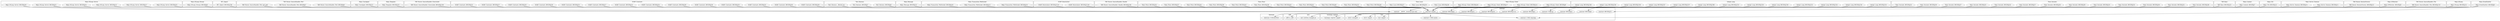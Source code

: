 digraph {
graph [overlap=false]
subgraph cluster_Mojo_IOLoop_Server {
	label="Mojo::IOLoop::Server";
	"Mojo::IOLoop::Server::BEGIN@25";
	"Mojo::IOLoop::Server::BEGIN@17";
	"Mojo::IOLoop::Server::BEGIN@21";
	"Mojo::IOLoop::Server::BEGIN@20";
	"Mojo::IOLoop::Server::BEGIN@12";
	"Mojo::IOLoop::Server::BEGIN@51";
}
subgraph cluster_Internals {
	label="Internals";
	"Internals::SvREADONLY";
}
subgraph cluster_Mojo_IOLoop_Stream {
	label="Mojo::IOLoop::Stream";
	"Mojo::IOLoop::Stream::BEGIN@8";
}
subgraph cluster_IPC_Open3 {
	label="IPC::Open3";
	"IPC::Open3::BEGIN@194";
}
subgraph cluster_TAP_Parser_SourceHandler_Perl {
	label="TAP::Parser::SourceHandler::Perl";
	"TAP::Parser::SourceHandler::Perl::get_perl";
	"TAP::Parser::SourceHandler::Perl::BEGIN@8";
	"TAP::Parser::SourceHandler::Perl::BEGIN@7";
}
subgraph cluster_Mojo_UserAgent {
	label="Mojo::UserAgent";
	"Mojo::UserAgent::BEGIN@13";
}
subgraph cluster_vars {
	label="vars";
	"vars::import";
}
subgraph cluster_strict {
	label="strict";
	"strict::import";
	"strict::unimport";
}
subgraph cluster_Mojo_Template {
	label="Mojo::Template";
	"Mojo::Template::BEGIN@10";
}
subgraph cluster_TAP_Parser_SourceHandler_Executable {
	label="TAP::Parser::SourceHandler::Executable";
	"TAP::Parser::SourceHandler::Executable::BEGIN@138";
}
subgraph cluster_SOAP_Constants {
	label="SOAP::Constants";
	"SOAP::Constants::BEGIN@20";
	"SOAP::Constants::BEGIN@18";
	"SOAP::Constants::BEGIN@27";
	"SOAP::Constants::BEGIN@21";
	"SOAP::Constants::BEGIN@28";
	"SOAP::Constants::BEGIN@30";
	"SOAP::Constants::BEGIN@25";
	"SOAP::Constants::BEGIN@19";
	"SOAP::Constants::BEGIN@26";
	"SOAP::Constants::BEGIN@29";
	"SOAP::Constants::BEGIN@24";
	"SOAP::Constants::BEGIN@22";
	"SOAP::Constants::BEGIN@17";
	"SOAP::Constants::BEGIN@23";
}
subgraph cluster_Mojo_EventEmitter {
	label="Mojo::EventEmitter";
	"Mojo::EventEmitter::BEGIN@6";
}
subgraph cluster_Test_Harness {
	label="Test::Harness";
	"Test::Harness::BEGIN@8";
	"Test::Harness::BEGIN@7";
	"Test::Harness::_filtered_inc";
}
subgraph cluster_Mojo_Message {
	label="Mojo::Message";
	"Mojo::Message::BEGIN@15";
}
subgraph cluster_constant {
	label="constant";
	"constant::import";
	"constant::BEGIN@4";
	"constant::__ANON__[constant.pm:142]";
	"constant::BEGIN@3";
	"constant::BEGIN@114";
	"constant::BEGIN@25";
	"constant::BEGIN@29";
	"constant::BEGIN@52";
	"constant::CORE:regcomp";
	"constant::CORE:qr";
	"constant::BEGIN@2";
	"constant::CORE:match";
	"constant::BEGIN@6";
}
subgraph cluster_utf8 {
	label="utf8";
	"utf8::is_utf8";
}
subgraph cluster_Mojo_Transaction_WebSocket {
	label="Mojo::Transaction::WebSocket";
	"Mojo::Transaction::WebSocket::BEGIN@10";
	"Mojo::Transaction::WebSocket::BEGIN@13";
	"Mojo::Transaction::WebSocket::BEGIN@16";
}
subgraph cluster_mro {
	label="mro";
	"mro::method_changed_in";
}
subgraph cluster_SOAP_Deserializer {
	label="SOAP::Deserializer";
	"SOAP::Deserializer::BEGIN@2126";
	"SOAP::Deserializer::BEGIN@2125";
}
subgraph cluster_TAP_Parser_SourceHandler_Handle {
	label="TAP::Parser::SourceHandler::Handle";
	"TAP::Parser::SourceHandler::Handle::BEGIN@104";
}
subgraph cluster_Time_Piece {
	label="Time::Piece";
	"Time::Piece::BEGIN@35";
	"Time::Piece::BEGIN@40";
	"Time::Piece::BEGIN@41";
	"Time::Piece::BEGIN@43";
	"Time::Piece::BEGIN@38";
	"Time::Piece::BEGIN@42";
	"Time::Piece::BEGIN@39";
	"Time::Piece::BEGIN@44";
	"Time::Piece::BEGIN@37";
	"Time::Piece::BEGIN@34";
	"Time::Piece::BEGIN@36";
}
subgraph cluster_Time_Local {
	label="Time::Local";
	"Time::Local::BEGIN@28";
	"Time::Local::BEGIN@29";
	"Time::Local::BEGIN@27";
}
subgraph cluster_Mojo_IOLoop_Client {
	label="Mojo::IOLoop::Client";
	"Mojo::IOLoop::Client::BEGIN@17";
	"Mojo::IOLoop::Client::BEGIN@9";
	"Mojo::IOLoop::Client::BEGIN@18";
	"Mojo::IOLoop::Client::BEGIN@14";
}
subgraph cluster_Getopt_Long {
	label="Getopt::Long";
	"Getopt::Long::BEGIN@222";
	"Getopt::Long::BEGIN@228";
	"Getopt::Long::BEGIN@220";
	"Getopt::Long::BEGIN@223";
	"Getopt::Long::BEGIN@208";
	"Getopt::Long::BEGIN@237";
	"Getopt::Long::BEGIN@247";
	"Getopt::Long::BEGIN@229";
	"Getopt::Long::BEGIN@226";
	"Getopt::Long::BEGIN@236";
	"Getopt::Long::BEGIN@225";
	"Getopt::Long::BEGIN@218";
	"Getopt::Long::BEGIN@224";
}
subgraph cluster_Time_Seconds {
	label="Time::Seconds";
	"Time::Seconds::BEGIN@33";
	"Time::Seconds::BEGIN@23";
	"Time::Seconds::BEGIN@30";
	"Time::Seconds::BEGIN@28";
	"Time::Seconds::BEGIN@27";
	"Time::Seconds::BEGIN@32";
	"Time::Seconds::BEGIN@25";
	"Time::Seconds::BEGIN@37";
	"Time::Seconds::BEGIN@29";
	"Time::Seconds::BEGIN@31";
	"Time::Seconds::BEGIN@36";
	"Time::Seconds::BEGIN@24";
	"Time::Seconds::BEGIN@26";
}
subgraph cluster_TAP_Base {
	label="TAP::Base";
	"TAP::Base::BEGIN@23";
}
subgraph cluster_Mojo_Content {
	label="Mojo::Content";
	"Mojo::Content::BEGIN@7";
}
subgraph cluster_Mojo_Util {
	label="Mojo::Util";
	"Mojo::Util::BEGIN@11";
}
subgraph cluster_Mojo_Server_Daemon {
	label="Mojo::Server::Daemon";
	"Mojo::Server::Daemon::BEGIN@11";
	"Mojo::Server::Daemon::BEGIN@15";
}
subgraph cluster_TAP_Parser_IteratorFactory {
	label="TAP::Parser::IteratorFactory";
	"TAP::Parser::IteratorFactory::BEGIN@13";
}
subgraph cluster_warnings_register {
	label="warnings::register";
	"warnings::register::import";
}
subgraph cluster_Mojo_IOWatcher {
	label="Mojo::IOWatcher";
	"Mojo::IOWatcher::BEGIN@9";
}
subgraph cluster_TAP_Parser_SourceHandler_File {
	label="TAP::Parser::SourceHandler::File";
	"TAP::Parser::SourceHandler::File::BEGIN@110";
}
subgraph cluster_Mojo_IOLoop {
	label="Mojo::IOLoop";
	"Mojo::IOLoop::BEGIN@14";
}
"constant::import" -> "mro::method_changed_in";
"TAP::Parser::SourceHandler::Perl::get_perl" -> "constant::__ANON__[constant.pm:142]";
"Mojo::IOLoop::Server::BEGIN@20" -> "constant::__ANON__[constant.pm:142]";
"Mojo::IOLoop::Server::BEGIN@21" -> "constant::__ANON__[constant.pm:142]";
"Mojo::IOLoop::Client::BEGIN@17" -> "constant::__ANON__[constant.pm:142]";
"Mojo::IOLoop::Client::BEGIN@18" -> "constant::__ANON__[constant.pm:142]";
"Test::Harness::_filtered_inc" -> "constant::__ANON__[constant.pm:142]";
"constant::import" -> "constant::CORE:regcomp";
"Mojo::EventEmitter::BEGIN@6" -> "constant::CORE:regcomp";
"constant::import" -> "Internals::SvREADONLY";
"Mojo::EventEmitter::BEGIN@6" -> "constant::BEGIN@52";
"Mojo::EventEmitter::BEGIN@6" -> "constant::BEGIN@25";
"Mojo::EventEmitter::BEGIN@6" -> "constant::BEGIN@114";
"constant::BEGIN@4" -> "warnings::register::import";
"Mojo::EventEmitter::BEGIN@6" -> "constant::BEGIN@29";
"Mojo::EventEmitter::BEGIN@6" -> "constant::BEGIN@2";
"Mojo::EventEmitter::BEGIN@6" -> "constant::BEGIN@4";
"Mojo::EventEmitter::BEGIN@6" -> "constant::BEGIN@6";
"Time::Piece::BEGIN@40" -> "constant::import";
"Getopt::Long::BEGIN@220" -> "constant::import";
"Time::Piece::BEGIN@41" -> "constant::import";
"Time::Seconds::BEGIN@28" -> "constant::import";
"Mojo::UserAgent::BEGIN@13" -> "constant::import";
"Time::Piece::BEGIN@39" -> "constant::import";
"SOAP::Constants::BEGIN@28" -> "constant::import";
"Mojo::IOLoop::Stream::BEGIN@8" -> "constant::import";
"Mojo::Transaction::WebSocket::BEGIN@16" -> "constant::import";
"SOAP::Constants::BEGIN@19" -> "constant::import";
"Getopt::Long::BEGIN@225" -> "constant::import";
"Time::Piece::BEGIN@34" -> "constant::import";
"Time::Seconds::BEGIN@29" -> "constant::import";
"Test::Harness::BEGIN@7" -> "constant::import";
"Time::Seconds::BEGIN@36" -> "constant::import";
"Time::Piece::BEGIN@35" -> "constant::import";
"Mojo::IOLoop::Server::BEGIN@12" -> "constant::import";
"Time::Seconds::BEGIN@30" -> "constant::import";
"Getopt::Long::BEGIN@247" -> "constant::import";
"Time::Piece::BEGIN@38" -> "constant::import";
"TAP::Parser::SourceHandler::Handle::BEGIN@104" -> "constant::import";
"Time::Seconds::BEGIN@27" -> "constant::import";
"Time::Seconds::BEGIN@32" -> "constant::import";
"Time::Seconds::BEGIN@25" -> "constant::import";
"Mojo::IOLoop::Client::BEGIN@9" -> "constant::import";
"Time::Local::BEGIN@27" -> "constant::import";
"TAP::Parser::SourceHandler::Perl::BEGIN@7" -> "constant::import";
"Time::Seconds::BEGIN@26" -> "constant::import";
"Mojo::IOLoop::Server::BEGIN@21" -> "constant::import";
"TAP::Parser::SourceHandler::File::BEGIN@110" -> "constant::import";
"Getopt::Long::BEGIN@237" -> "constant::import";
"Mojo::IOLoop::Server::BEGIN@51" -> "constant::import";
"Getopt::Long::BEGIN@236" -> "constant::import";
"Mojo::Transaction::WebSocket::BEGIN@10" -> "constant::import";
"Time::Seconds::BEGIN@31" -> "constant::import";
"SOAP::Constants::BEGIN@23" -> "constant::import";
"Mojo::IOLoop::Client::BEGIN@14" -> "constant::import";
"SOAP::Constants::BEGIN@20" -> "constant::import";
"Mojo::EventEmitter::BEGIN@6" -> "constant::import";
"TAP::Parser::IteratorFactory::BEGIN@13" -> "constant::import";
"SOAP::Constants::BEGIN@21" -> "constant::import";
"SOAP::Constants::BEGIN@29" -> "constant::import";
"SOAP::Constants::BEGIN@24" -> "constant::import";
"Getopt::Long::BEGIN@224" -> "constant::import";
"Time::Seconds::BEGIN@24" -> "constant::import";
"Mojo::Message::BEGIN@15" -> "constant::import";
"Time::Seconds::BEGIN@23" -> "constant::import";
"Time::Piece::BEGIN@43" -> "constant::import";
"Mojo::IOWatcher::BEGIN@9" -> "constant::import";
"Time::Piece::BEGIN@42" -> "constant::import";
"Getopt::Long::BEGIN@226" -> "constant::import";
"SOAP::Constants::BEGIN@26" -> "constant::import";
"SOAP::Constants::BEGIN@25" -> "constant::import";
"TAP::Base::BEGIN@23" -> "constant::import";
"TAP::Parser::SourceHandler::Perl::BEGIN@8" -> "constant::import";
"Mojo::IOLoop::Client::BEGIN@17" -> "constant::import";
"Getopt::Long::BEGIN@218" -> "constant::import";
"Mojo::IOLoop::BEGIN@14" -> "constant::import";
"SOAP::Constants::BEGIN@17" -> "constant::import";
"Mojo::IOLoop::Client::BEGIN@18" -> "constant::import";
"TAP::Parser::SourceHandler::Executable::BEGIN@138" -> "constant::import";
"Getopt::Long::BEGIN@222" -> "constant::import";
"Time::Local::BEGIN@28" -> "constant::import";
"SOAP::Deserializer::BEGIN@2126" -> "constant::import";
"SOAP::Constants::BEGIN@27" -> "constant::import";
"Mojo::IOLoop::Server::BEGIN@17" -> "constant::import";
"Time::Piece::BEGIN@44" -> "constant::import";
"SOAP::Constants::BEGIN@22" -> "constant::import";
"Mojo::Util::BEGIN@11" -> "constant::import";
"Mojo::Template::BEGIN@10" -> "constant::import";
"Time::Seconds::BEGIN@33" -> "constant::import";
"SOAP::Constants::BEGIN@18" -> "constant::import";
"Test::Harness::BEGIN@8" -> "constant::import";
"Mojo::Server::Daemon::BEGIN@11" -> "constant::import";
"Getopt::Long::BEGIN@208" -> "constant::import";
"Mojo::Server::Daemon::BEGIN@15" -> "constant::import";
"SOAP::Constants::BEGIN@30" -> "constant::import";
"Mojo::IOLoop::Server::BEGIN@25" -> "constant::import";
"Mojo::IOLoop::Server::BEGIN@20" -> "constant::import";
"Time::Piece::BEGIN@37" -> "constant::import";
"Time::Local::BEGIN@29" -> "constant::import";
"Time::Piece::BEGIN@36" -> "constant::import";
"Getopt::Long::BEGIN@228" -> "constant::import";
"Getopt::Long::BEGIN@223" -> "constant::import";
"Getopt::Long::BEGIN@229" -> "constant::import";
"Mojo::Content::BEGIN@7" -> "constant::import";
"Time::Seconds::BEGIN@37" -> "constant::import";
"Mojo::Transaction::WebSocket::BEGIN@13" -> "constant::import";
"SOAP::Deserializer::BEGIN@2125" -> "constant::import";
"IPC::Open3::BEGIN@194" -> "constant::import";
"constant::BEGIN@29" -> "strict::unimport";
"constant::BEGIN@52" -> "strict::unimport";
"constant::BEGIN@114" -> "strict::unimport";
"constant::import" -> "utf8::is_utf8";
"constant::BEGIN@6" -> "vars::import";
"Mojo::EventEmitter::BEGIN@6" -> "constant::CORE:qr";
"Mojo::EventEmitter::BEGIN@6" -> "constant::BEGIN@3";
"constant::import" -> "constant::CORE:match";
"constant::BEGIN@3" -> "strict::import";
}
